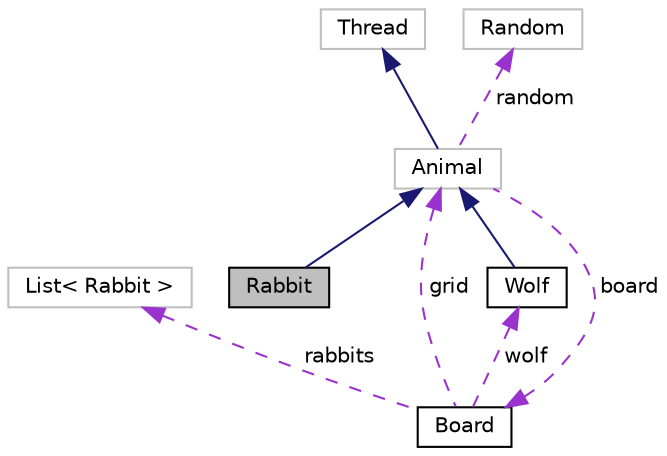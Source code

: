 digraph "Rabbit"
{
 // LATEX_PDF_SIZE
  edge [fontname="Helvetica",fontsize="10",labelfontname="Helvetica",labelfontsize="10"];
  node [fontname="Helvetica",fontsize="10",shape=record];
  Node1 [label="Rabbit",height=0.2,width=0.4,color="black", fillcolor="grey75", style="filled", fontcolor="black",tooltip=" "];
  Node2 -> Node1 [dir="back",color="midnightblue",fontsize="10",style="solid",fontname="Helvetica"];
  Node2 [label="Animal",height=0.2,width=0.4,color="grey75", fillcolor="white", style="filled",tooltip=" "];
  Node3 -> Node2 [dir="back",color="midnightblue",fontsize="10",style="solid",fontname="Helvetica"];
  Node3 [label="Thread",height=0.2,width=0.4,color="grey75", fillcolor="white", style="filled",tooltip=" "];
  Node4 -> Node2 [dir="back",color="darkorchid3",fontsize="10",style="dashed",label=" board" ,fontname="Helvetica"];
  Node4 [label="Board",height=0.2,width=0.4,color="black", fillcolor="white", style="filled",URL="$classBoard.html",tooltip=" "];
  Node5 -> Node4 [dir="back",color="darkorchid3",fontsize="10",style="dashed",label=" wolf" ,fontname="Helvetica"];
  Node5 [label="Wolf",height=0.2,width=0.4,color="black", fillcolor="white", style="filled",URL="$classWolf.html",tooltip=" "];
  Node2 -> Node5 [dir="back",color="midnightblue",fontsize="10",style="solid",fontname="Helvetica"];
  Node6 -> Node4 [dir="back",color="darkorchid3",fontsize="10",style="dashed",label=" rabbits" ,fontname="Helvetica"];
  Node6 [label="List\< Rabbit \>",height=0.2,width=0.4,color="grey75", fillcolor="white", style="filled",tooltip=" "];
  Node2 -> Node4 [dir="back",color="darkorchid3",fontsize="10",style="dashed",label=" grid" ,fontname="Helvetica"];
  Node7 -> Node2 [dir="back",color="darkorchid3",fontsize="10",style="dashed",label=" random" ,fontname="Helvetica"];
  Node7 [label="Random",height=0.2,width=0.4,color="grey75", fillcolor="white", style="filled",tooltip=" "];
}
